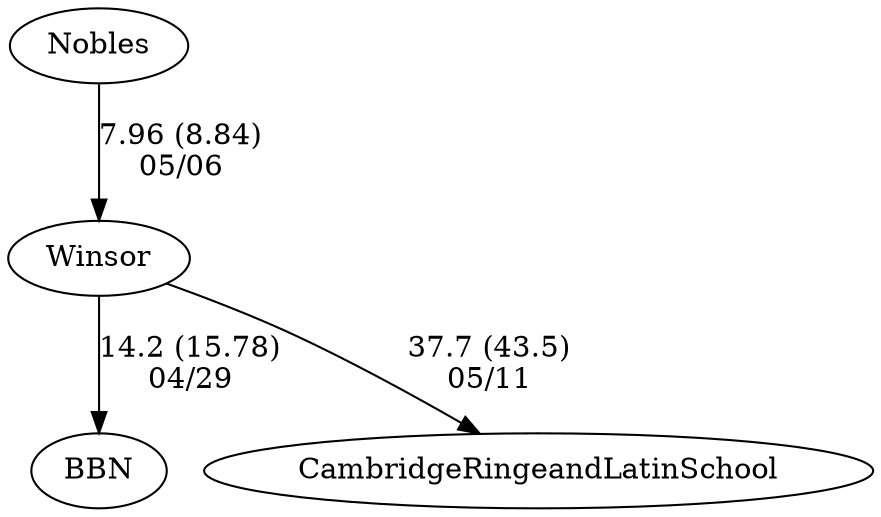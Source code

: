 digraph girls4foursWinsor {BBN [URL="girls4foursWinsorBBN.html"];Nobles [URL="girls4foursWinsorNobles.html"];CambridgeRingeandLatinSchool [URL="girls4foursWinsorCambridgeRingeandLatinSchool.html"];Winsor [URL="girls4foursWinsorWinsor.html"];Winsor -> CambridgeRingeandLatinSchool[label="37.7 (43.5)
05/11", weight="63", tooltip="NEIRA Girls Fours,Cambridge Rindge & Latin School vs. Winsor			
Distance: 1300m Conditions: Flat water, light and variable cross/ cross-tail wind. Short rainshower at the beginning of the Novice 8+ race. Comments: All floating starts. 3V4+, 4V4+, and N8+ all started over the start line by 1-2 lengths so times are not comparable across events. The Charles Riverboat cruised through the 3V race waking both crews, CRLS slightly more than Winsor, but the result was not affected thanks to some steely-nerved coxswains.
Thank you to Winsor for great racing amid a busy week of AP exams!
None", URL="http://www.row2k.com/results/resultspage.cfm?UID=C3AD5F84C851A4FEB8A1DD57712CF3C0&cat=1", random="random"]; 
Winsor -> BBN[label="14.2 (15.78)
04/29", weight="86", tooltip="NEIRA Girls Fours,Winsor, Hopkins, BB&N hosted			
Distance: 1350 M Conditions: Light crossing head wind at the start, stayed consistant for all races Comments: A good day of racing by all teams
The 5th boat race was in 8's with Winsor and BB&N
None", URL="http://www.row2k.com/results/resultspage.cfm?UID=3D42D5691D124763C3D808E65A5EEBFB&cat=1", random="random"]; 
Nobles -> Winsor[label="7.96 (8.84)
05/06", weight="93", tooltip="NEIRA Girls Fours,Winsor Vs. Nobles			
Distance: 1350 Conditions: Strong current & crossing tailwind made for fast racing on the Charles. Final race was in eights.
None", URL="http://www.row2k.com/results/resultspage.cfm?UID=E2CE59D7E281822AAF789887DF39FE0C&cat=1", random="random"]}